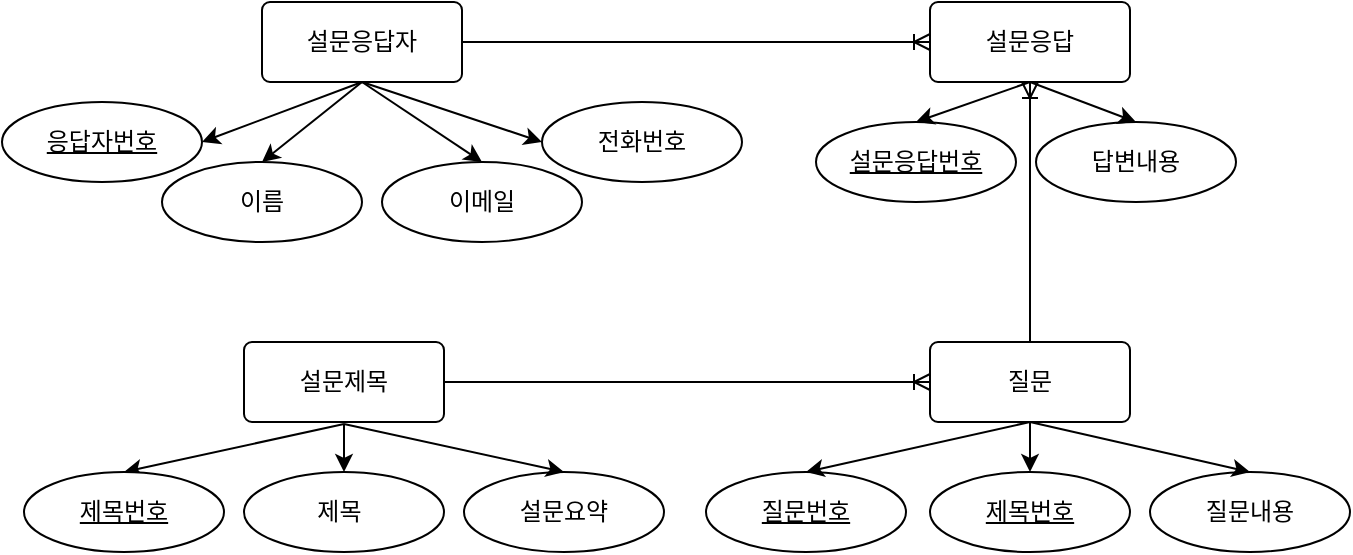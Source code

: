 <mxfile version="21.6.6" type="device">
  <diagram name="Page-1" id="iSLNAPMeHW9vmjwyTE4i">
    <mxGraphModel dx="1418" dy="325" grid="1" gridSize="10" guides="1" tooltips="1" connect="1" arrows="1" fold="1" page="1" pageScale="1" pageWidth="827" pageHeight="1169" math="0" shadow="0">
      <root>
        <mxCell id="0" />
        <mxCell id="1" parent="0" />
        <mxCell id="BfDBL7ki2tLZg0gAbBJe-18" style="rounded=0;orthogonalLoop=1;jettySize=auto;html=1;entryX=0.5;entryY=0;entryDx=0;entryDy=0;exitX=0.5;exitY=1;exitDx=0;exitDy=0;" parent="1" target="BfDBL7ki2tLZg0gAbBJe-4" edge="1">
          <mxGeometry relative="1" as="geometry">
            <mxPoint x="201" y="251" as="sourcePoint" />
          </mxGeometry>
        </mxCell>
        <mxCell id="BfDBL7ki2tLZg0gAbBJe-1" value="설문제목" style="rounded=1;arcSize=10;whiteSpace=wrap;html=1;align=center;" parent="1" vertex="1">
          <mxGeometry x="151" y="210" width="100" height="40" as="geometry" />
        </mxCell>
        <mxCell id="BfDBL7ki2tLZg0gAbBJe-2" value="질문" style="rounded=1;arcSize=10;whiteSpace=wrap;html=1;align=center;" parent="1" vertex="1">
          <mxGeometry x="494" y="210" width="100" height="40" as="geometry" />
        </mxCell>
        <mxCell id="BfDBL7ki2tLZg0gAbBJe-3" value="설문응답" style="rounded=1;arcSize=10;whiteSpace=wrap;html=1;align=center;" parent="1" vertex="1">
          <mxGeometry x="494" y="40" width="100" height="40" as="geometry" />
        </mxCell>
        <mxCell id="BfDBL7ki2tLZg0gAbBJe-4" value="제목번호" style="ellipse;whiteSpace=wrap;html=1;align=center;fontStyle=4;" parent="1" vertex="1">
          <mxGeometry x="41" y="275" width="100" height="40" as="geometry" />
        </mxCell>
        <mxCell id="BfDBL7ki2tLZg0gAbBJe-5" value="질문번호" style="ellipse;whiteSpace=wrap;html=1;align=center;fontStyle=4;" parent="1" vertex="1">
          <mxGeometry x="382" y="275" width="100" height="40" as="geometry" />
        </mxCell>
        <mxCell id="BfDBL7ki2tLZg0gAbBJe-6" value="설문응답번호" style="ellipse;whiteSpace=wrap;html=1;align=center;fontStyle=4;" parent="1" vertex="1">
          <mxGeometry x="437" y="100" width="100" height="40" as="geometry" />
        </mxCell>
        <mxCell id="BfDBL7ki2tLZg0gAbBJe-7" value="설문응답자" style="rounded=1;arcSize=10;whiteSpace=wrap;html=1;align=center;" parent="1" vertex="1">
          <mxGeometry x="160" y="40" width="100" height="40" as="geometry" />
        </mxCell>
        <mxCell id="BfDBL7ki2tLZg0gAbBJe-8" value="응답자번호" style="ellipse;whiteSpace=wrap;html=1;align=center;fontStyle=4;" parent="1" vertex="1">
          <mxGeometry x="30" y="90" width="100" height="40" as="geometry" />
        </mxCell>
        <mxCell id="BfDBL7ki2tLZg0gAbBJe-9" value="질문내용" style="ellipse;whiteSpace=wrap;html=1;align=center;" parent="1" vertex="1">
          <mxGeometry x="604" y="275" width="100" height="40" as="geometry" />
        </mxCell>
        <mxCell id="BfDBL7ki2tLZg0gAbBJe-11" value="제목&lt;span style=&quot;white-space: pre;&quot;&gt;&#x9;&lt;/span&gt;" style="ellipse;whiteSpace=wrap;html=1;align=center;" parent="1" vertex="1">
          <mxGeometry x="151" y="275" width="100" height="40" as="geometry" />
        </mxCell>
        <mxCell id="BfDBL7ki2tLZg0gAbBJe-12" value="설문요약" style="ellipse;whiteSpace=wrap;html=1;align=center;" parent="1" vertex="1">
          <mxGeometry x="261" y="275" width="100" height="40" as="geometry" />
        </mxCell>
        <mxCell id="BfDBL7ki2tLZg0gAbBJe-13" value="이름" style="ellipse;whiteSpace=wrap;html=1;align=center;" parent="1" vertex="1">
          <mxGeometry x="110" y="120" width="100" height="40" as="geometry" />
        </mxCell>
        <mxCell id="BfDBL7ki2tLZg0gAbBJe-14" value="이메일" style="ellipse;whiteSpace=wrap;html=1;align=center;" parent="1" vertex="1">
          <mxGeometry x="220" y="120" width="100" height="40" as="geometry" />
        </mxCell>
        <mxCell id="BfDBL7ki2tLZg0gAbBJe-15" value="전화번호" style="ellipse;whiteSpace=wrap;html=1;align=center;" parent="1" vertex="1">
          <mxGeometry x="300" y="90" width="100" height="40" as="geometry" />
        </mxCell>
        <mxCell id="BfDBL7ki2tLZg0gAbBJe-17" value="답변내용" style="ellipse;whiteSpace=wrap;html=1;align=center;" parent="1" vertex="1">
          <mxGeometry x="547" y="100" width="100" height="40" as="geometry" />
        </mxCell>
        <mxCell id="BfDBL7ki2tLZg0gAbBJe-19" style="rounded=0;orthogonalLoop=1;jettySize=auto;html=1;entryX=0.5;entryY=0;entryDx=0;entryDy=0;exitX=0.5;exitY=1;exitDx=0;exitDy=0;" parent="1" target="BfDBL7ki2tLZg0gAbBJe-11" edge="1">
          <mxGeometry relative="1" as="geometry">
            <mxPoint x="201" y="251" as="sourcePoint" />
            <mxPoint x="101" y="291" as="targetPoint" />
          </mxGeometry>
        </mxCell>
        <mxCell id="BfDBL7ki2tLZg0gAbBJe-20" style="rounded=0;orthogonalLoop=1;jettySize=auto;html=1;exitX=0.5;exitY=1;exitDx=0;exitDy=0;entryX=0.5;entryY=0;entryDx=0;entryDy=0;" parent="1" target="BfDBL7ki2tLZg0gAbBJe-12" edge="1">
          <mxGeometry relative="1" as="geometry">
            <mxPoint x="201" y="251" as="sourcePoint" />
            <mxPoint x="211" y="291" as="targetPoint" />
          </mxGeometry>
        </mxCell>
        <mxCell id="BfDBL7ki2tLZg0gAbBJe-21" style="rounded=0;orthogonalLoop=1;jettySize=auto;html=1;exitX=0.5;exitY=1;exitDx=0;exitDy=0;entryX=0.5;entryY=0;entryDx=0;entryDy=0;" parent="1" source="BfDBL7ki2tLZg0gAbBJe-2" target="BfDBL7ki2tLZg0gAbBJe-5" edge="1">
          <mxGeometry relative="1" as="geometry">
            <mxPoint x="314" y="355" as="sourcePoint" />
            <mxPoint x="424" y="385" as="targetPoint" />
          </mxGeometry>
        </mxCell>
        <mxCell id="BfDBL7ki2tLZg0gAbBJe-22" style="rounded=0;orthogonalLoop=1;jettySize=auto;html=1;exitX=0.5;exitY=1;exitDx=0;exitDy=0;entryX=0.5;entryY=0;entryDx=0;entryDy=0;" parent="1" source="BfDBL7ki2tLZg0gAbBJe-2" target="cigieYpinYFVk1hbEiv_-1" edge="1">
          <mxGeometry relative="1" as="geometry">
            <mxPoint x="554" y="260" as="sourcePoint" />
            <mxPoint x="544" y="275" as="targetPoint" />
          </mxGeometry>
        </mxCell>
        <mxCell id="BfDBL7ki2tLZg0gAbBJe-23" style="rounded=0;orthogonalLoop=1;jettySize=auto;html=1;entryX=0.5;entryY=0;entryDx=0;entryDy=0;exitX=0.5;exitY=1;exitDx=0;exitDy=0;" parent="1" source="BfDBL7ki2tLZg0gAbBJe-2" target="BfDBL7ki2tLZg0gAbBJe-9" edge="1">
          <mxGeometry relative="1" as="geometry">
            <mxPoint x="664" y="245" as="sourcePoint" />
            <mxPoint x="554" y="285" as="targetPoint" />
          </mxGeometry>
        </mxCell>
        <mxCell id="BfDBL7ki2tLZg0gAbBJe-24" style="rounded=0;orthogonalLoop=1;jettySize=auto;html=1;exitX=0.5;exitY=1;exitDx=0;exitDy=0;entryX=1;entryY=0.5;entryDx=0;entryDy=0;" parent="1" source="BfDBL7ki2tLZg0gAbBJe-7" target="BfDBL7ki2tLZg0gAbBJe-8" edge="1">
          <mxGeometry relative="1" as="geometry">
            <mxPoint x="210" y="180" as="sourcePoint" />
            <mxPoint x="100" y="205" as="targetPoint" />
          </mxGeometry>
        </mxCell>
        <mxCell id="BfDBL7ki2tLZg0gAbBJe-25" style="rounded=0;orthogonalLoop=1;jettySize=auto;html=1;exitX=0.5;exitY=1;exitDx=0;exitDy=0;entryX=0.5;entryY=0;entryDx=0;entryDy=0;" parent="1" source="BfDBL7ki2tLZg0gAbBJe-7" target="BfDBL7ki2tLZg0gAbBJe-13" edge="1">
          <mxGeometry relative="1" as="geometry">
            <mxPoint x="220" y="80" as="sourcePoint" />
            <mxPoint x="160" y="100" as="targetPoint" />
          </mxGeometry>
        </mxCell>
        <mxCell id="BfDBL7ki2tLZg0gAbBJe-26" style="rounded=0;orthogonalLoop=1;jettySize=auto;html=1;exitX=0.5;exitY=1;exitDx=0;exitDy=0;entryX=0.5;entryY=0;entryDx=0;entryDy=0;" parent="1" source="BfDBL7ki2tLZg0gAbBJe-7" target="BfDBL7ki2tLZg0gAbBJe-14" edge="1">
          <mxGeometry relative="1" as="geometry">
            <mxPoint x="220" y="80" as="sourcePoint" />
            <mxPoint x="170" y="130" as="targetPoint" />
          </mxGeometry>
        </mxCell>
        <mxCell id="BfDBL7ki2tLZg0gAbBJe-27" style="rounded=0;orthogonalLoop=1;jettySize=auto;html=1;exitX=0.5;exitY=1;exitDx=0;exitDy=0;entryX=0;entryY=0.5;entryDx=0;entryDy=0;" parent="1" source="BfDBL7ki2tLZg0gAbBJe-7" target="BfDBL7ki2tLZg0gAbBJe-15" edge="1">
          <mxGeometry relative="1" as="geometry">
            <mxPoint x="220" y="80" as="sourcePoint" />
            <mxPoint x="280" y="130" as="targetPoint" />
          </mxGeometry>
        </mxCell>
        <mxCell id="BfDBL7ki2tLZg0gAbBJe-28" style="rounded=0;orthogonalLoop=1;jettySize=auto;html=1;exitX=0.5;exitY=1;exitDx=0;exitDy=0;entryX=0.5;entryY=0;entryDx=0;entryDy=0;" parent="1" source="BfDBL7ki2tLZg0gAbBJe-3" target="BfDBL7ki2tLZg0gAbBJe-6" edge="1">
          <mxGeometry relative="1" as="geometry">
            <mxPoint x="467" y="335" as="sourcePoint" />
            <mxPoint x="357" y="360" as="targetPoint" />
          </mxGeometry>
        </mxCell>
        <mxCell id="BfDBL7ki2tLZg0gAbBJe-29" style="rounded=0;orthogonalLoop=1;jettySize=auto;html=1;exitX=0.5;exitY=1;exitDx=0;exitDy=0;entryX=0.5;entryY=0;entryDx=0;entryDy=0;" parent="1" source="BfDBL7ki2tLZg0gAbBJe-3" target="BfDBL7ki2tLZg0gAbBJe-17" edge="1">
          <mxGeometry relative="1" as="geometry">
            <mxPoint x="554" y="90" as="sourcePoint" />
            <mxPoint x="497" y="110" as="targetPoint" />
          </mxGeometry>
        </mxCell>
        <mxCell id="BfDBL7ki2tLZg0gAbBJe-30" value="" style="edgeStyle=entityRelationEdgeStyle;fontSize=12;html=1;endArrow=ERoneToMany;rounded=0;exitX=1;exitY=0.5;exitDx=0;exitDy=0;entryX=0;entryY=0.5;entryDx=0;entryDy=0;" parent="1" source="BfDBL7ki2tLZg0gAbBJe-1" target="BfDBL7ki2tLZg0gAbBJe-2" edge="1">
          <mxGeometry width="100" height="100" relative="1" as="geometry">
            <mxPoint x="270" y="305" as="sourcePoint" />
            <mxPoint x="370" y="205" as="targetPoint" />
          </mxGeometry>
        </mxCell>
        <mxCell id="BfDBL7ki2tLZg0gAbBJe-32" value="" style="edgeStyle=entityRelationEdgeStyle;fontSize=12;html=1;endArrow=ERoneToMany;rounded=0;exitX=1;exitY=0.5;exitDx=0;exitDy=0;entryX=0;entryY=0.5;entryDx=0;entryDy=0;" parent="1" source="BfDBL7ki2tLZg0gAbBJe-7" target="BfDBL7ki2tLZg0gAbBJe-3" edge="1">
          <mxGeometry width="100" height="100" relative="1" as="geometry">
            <mxPoint x="270" y="400" as="sourcePoint" />
            <mxPoint x="370" y="300" as="targetPoint" />
          </mxGeometry>
        </mxCell>
        <mxCell id="BfDBL7ki2tLZg0gAbBJe-34" value="" style="edgeStyle=elbowEdgeStyle;fontSize=12;html=1;endArrow=ERoneToMany;rounded=0;entryX=0.5;entryY=1;entryDx=0;entryDy=0;exitX=0.5;exitY=0;exitDx=0;exitDy=0;elbow=vertical;" parent="1" source="BfDBL7ki2tLZg0gAbBJe-2" target="BfDBL7ki2tLZg0gAbBJe-3" edge="1">
          <mxGeometry width="100" height="100" relative="1" as="geometry">
            <mxPoint x="501" y="260" as="sourcePoint" />
            <mxPoint x="601" y="160" as="targetPoint" />
          </mxGeometry>
        </mxCell>
        <mxCell id="cigieYpinYFVk1hbEiv_-1" value="제목번호" style="ellipse;whiteSpace=wrap;html=1;align=center;fontStyle=4;" vertex="1" parent="1">
          <mxGeometry x="494" y="275" width="100" height="40" as="geometry" />
        </mxCell>
      </root>
    </mxGraphModel>
  </diagram>
</mxfile>
